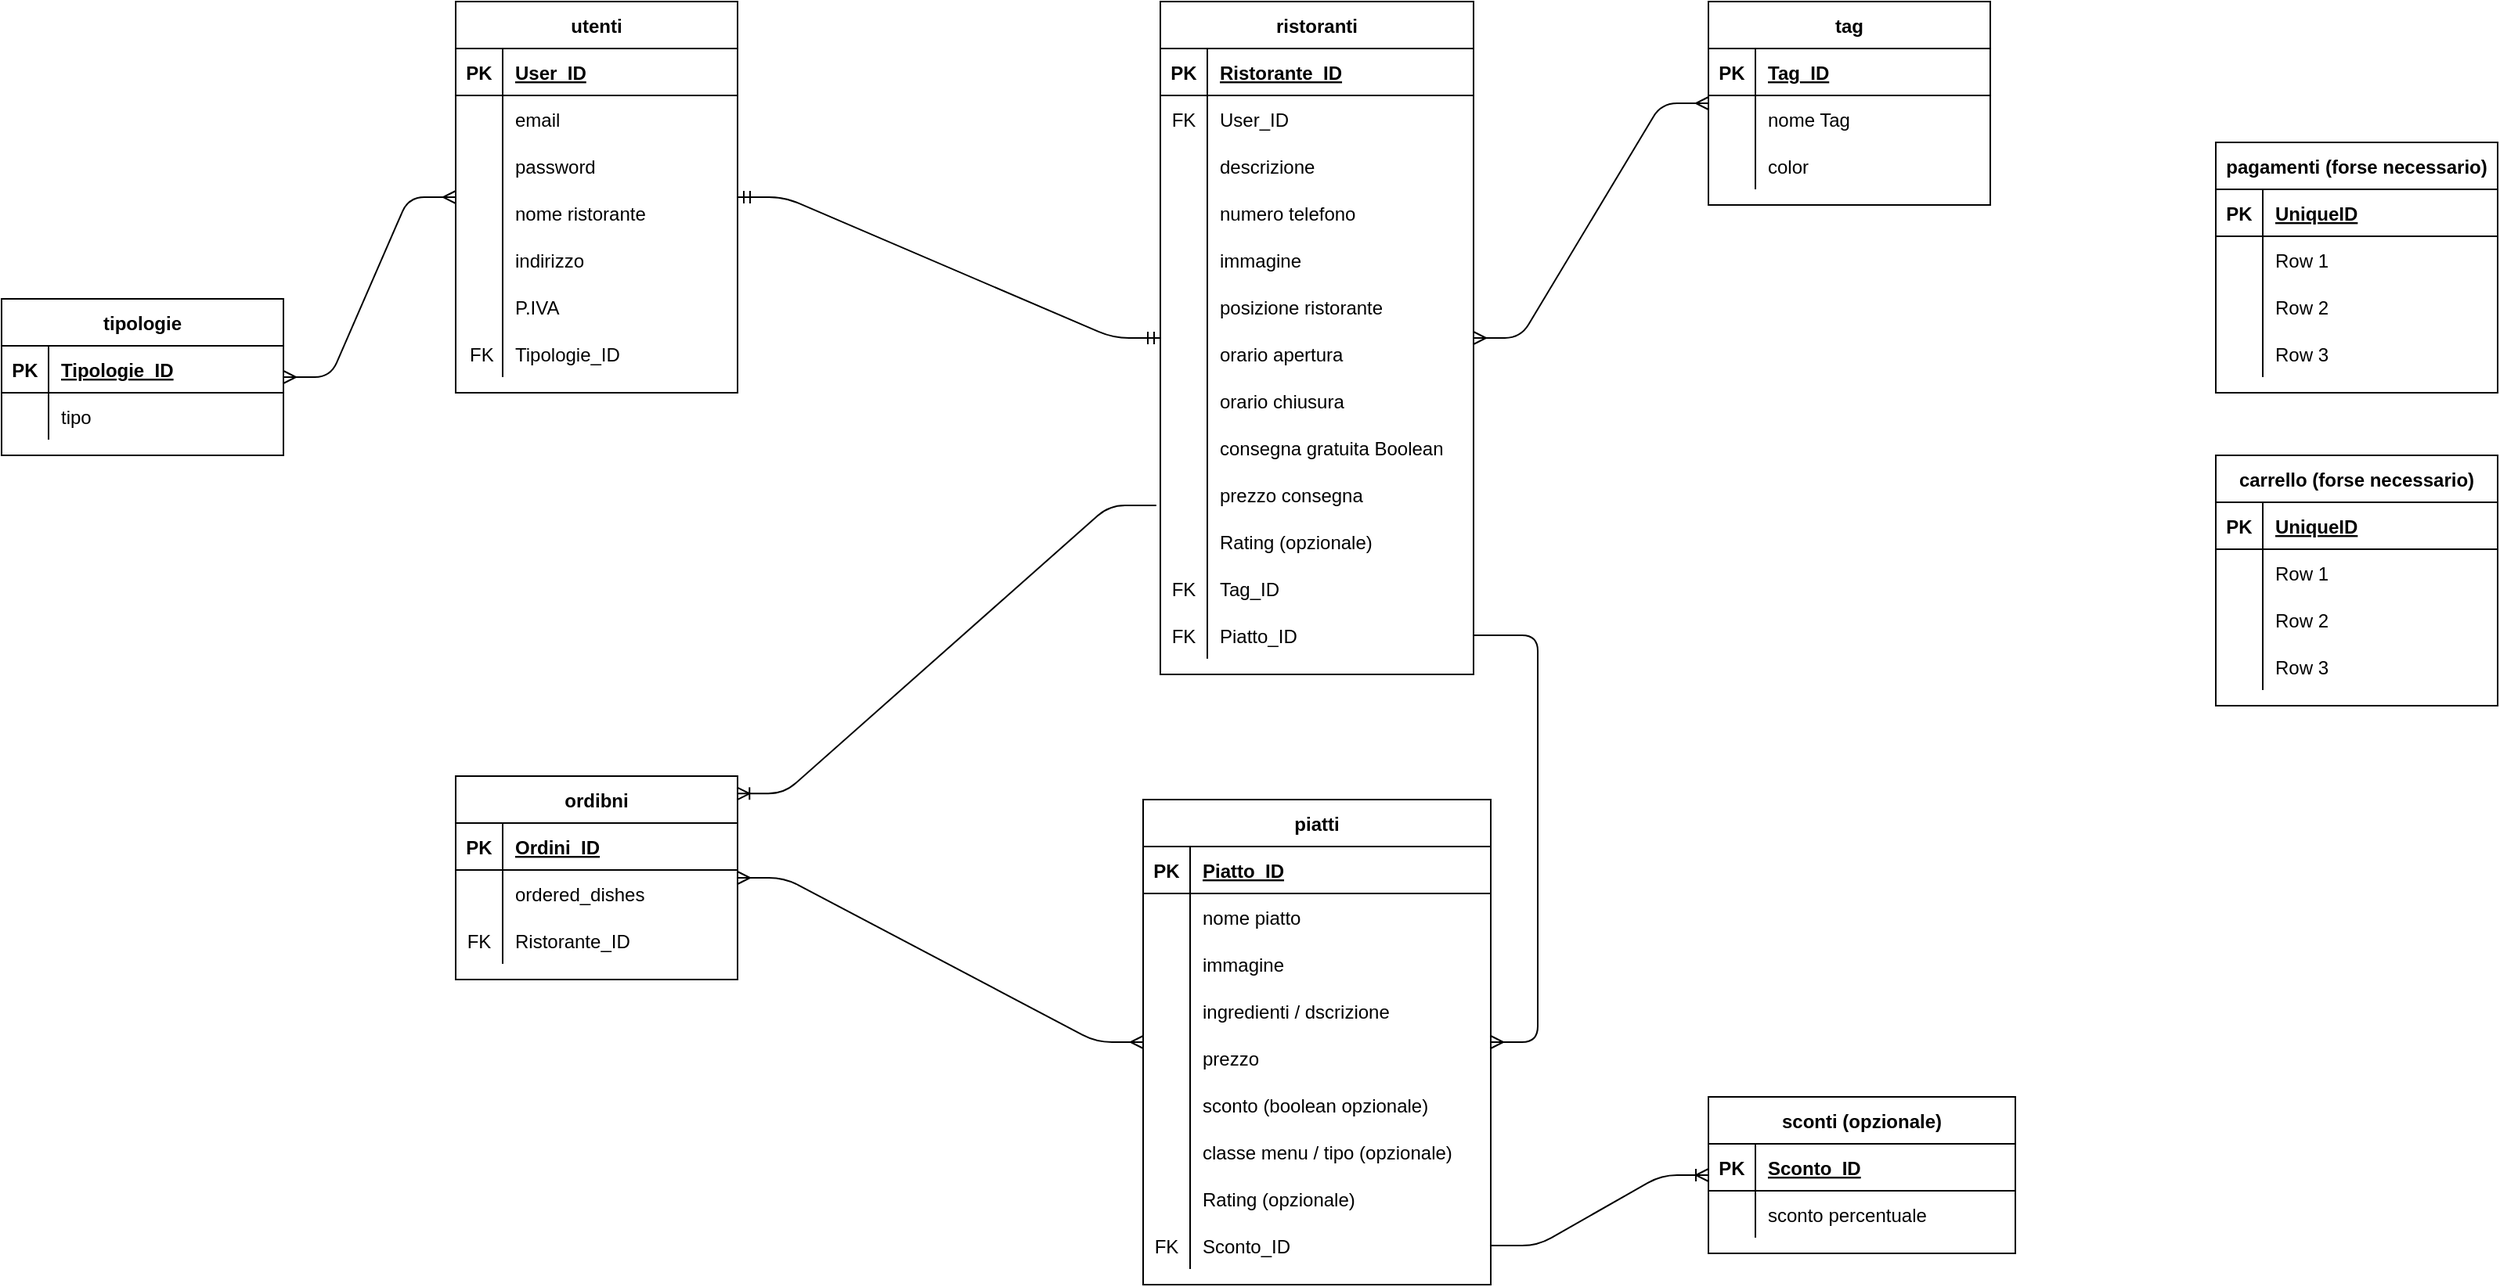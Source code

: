 <mxfile version="14.2.4" type="embed">
    <diagram id="2jxQ0mIJTcthUqwcuw17" name="Page-1">
        <mxGraphModel dx="1155" dy="775" grid="1" gridSize="10" guides="1" tooltips="1" connect="1" arrows="1" fold="1" page="1" pageScale="1" pageWidth="827" pageHeight="1169" math="0" shadow="0">
            <root>
                <mxCell id="0"/>
                <mxCell id="1" parent="0"/>
                <mxCell id="kNPHzF38oaur5gra9RnN-1" value="utenti" style="shape=table;startSize=30;container=1;collapsible=1;childLayout=tableLayout;fixedRows=1;rowLines=0;fontStyle=1;align=center;resizeLast=1;" parent="1" vertex="1">
                    <mxGeometry x="320" y="10" width="180" height="250" as="geometry"/>
                </mxCell>
                <mxCell id="kNPHzF38oaur5gra9RnN-2" value="" style="shape=partialRectangle;collapsible=0;dropTarget=0;pointerEvents=0;fillColor=none;top=0;left=0;bottom=1;right=0;points=[[0,0.5],[1,0.5]];portConstraint=eastwest;" parent="kNPHzF38oaur5gra9RnN-1" vertex="1">
                    <mxGeometry y="30" width="180" height="30" as="geometry"/>
                </mxCell>
                <mxCell id="kNPHzF38oaur5gra9RnN-3" value="PK" style="shape=partialRectangle;connectable=0;fillColor=none;top=0;left=0;bottom=0;right=0;fontStyle=1;overflow=hidden;" parent="kNPHzF38oaur5gra9RnN-2" vertex="1">
                    <mxGeometry width="30" height="30" as="geometry"/>
                </mxCell>
                <mxCell id="kNPHzF38oaur5gra9RnN-4" value="User_ID" style="shape=partialRectangle;connectable=0;fillColor=none;top=0;left=0;bottom=0;right=0;align=left;spacingLeft=6;fontStyle=5;overflow=hidden;" parent="kNPHzF38oaur5gra9RnN-2" vertex="1">
                    <mxGeometry x="30" width="150" height="30" as="geometry"/>
                </mxCell>
                <mxCell id="kNPHzF38oaur5gra9RnN-5" value="" style="shape=partialRectangle;collapsible=0;dropTarget=0;pointerEvents=0;fillColor=none;top=0;left=0;bottom=0;right=0;points=[[0,0.5],[1,0.5]];portConstraint=eastwest;" parent="kNPHzF38oaur5gra9RnN-1" vertex="1">
                    <mxGeometry y="60" width="180" height="30" as="geometry"/>
                </mxCell>
                <mxCell id="kNPHzF38oaur5gra9RnN-6" value="" style="shape=partialRectangle;connectable=0;fillColor=none;top=0;left=0;bottom=0;right=0;editable=1;overflow=hidden;" parent="kNPHzF38oaur5gra9RnN-5" vertex="1">
                    <mxGeometry width="30" height="30" as="geometry"/>
                </mxCell>
                <mxCell id="kNPHzF38oaur5gra9RnN-7" value="email" style="shape=partialRectangle;connectable=0;fillColor=none;top=0;left=0;bottom=0;right=0;align=left;spacingLeft=6;overflow=hidden;" parent="kNPHzF38oaur5gra9RnN-5" vertex="1">
                    <mxGeometry x="30" width="150" height="30" as="geometry"/>
                </mxCell>
                <mxCell id="kNPHzF38oaur5gra9RnN-8" value="" style="shape=partialRectangle;collapsible=0;dropTarget=0;pointerEvents=0;fillColor=none;top=0;left=0;bottom=0;right=0;points=[[0,0.5],[1,0.5]];portConstraint=eastwest;" parent="kNPHzF38oaur5gra9RnN-1" vertex="1">
                    <mxGeometry y="90" width="180" height="30" as="geometry"/>
                </mxCell>
                <mxCell id="kNPHzF38oaur5gra9RnN-9" value="" style="shape=partialRectangle;connectable=0;fillColor=none;top=0;left=0;bottom=0;right=0;editable=1;overflow=hidden;" parent="kNPHzF38oaur5gra9RnN-8" vertex="1">
                    <mxGeometry width="30" height="30" as="geometry"/>
                </mxCell>
                <mxCell id="kNPHzF38oaur5gra9RnN-10" value="password" style="shape=partialRectangle;connectable=0;fillColor=none;top=0;left=0;bottom=0;right=0;align=left;spacingLeft=6;overflow=hidden;" parent="kNPHzF38oaur5gra9RnN-8" vertex="1">
                    <mxGeometry x="30" width="150" height="30" as="geometry"/>
                </mxCell>
                <mxCell id="kNPHzF38oaur5gra9RnN-69" value="" style="shape=partialRectangle;collapsible=0;dropTarget=0;pointerEvents=0;fillColor=none;top=0;left=0;bottom=0;right=0;points=[[0,0.5],[1,0.5]];portConstraint=eastwest;" parent="kNPHzF38oaur5gra9RnN-1" vertex="1">
                    <mxGeometry y="120" width="180" height="30" as="geometry"/>
                </mxCell>
                <mxCell id="kNPHzF38oaur5gra9RnN-70" value="" style="shape=partialRectangle;connectable=0;fillColor=none;top=0;left=0;bottom=0;right=0;editable=1;overflow=hidden;" parent="kNPHzF38oaur5gra9RnN-69" vertex="1">
                    <mxGeometry width="30" height="30" as="geometry"/>
                </mxCell>
                <mxCell id="kNPHzF38oaur5gra9RnN-71" value="nome ristorante" style="shape=partialRectangle;connectable=0;fillColor=none;top=0;left=0;bottom=0;right=0;align=left;spacingLeft=6;overflow=hidden;" parent="kNPHzF38oaur5gra9RnN-69" vertex="1">
                    <mxGeometry x="30" width="150" height="30" as="geometry"/>
                </mxCell>
                <mxCell id="kNPHzF38oaur5gra9RnN-72" value="" style="shape=partialRectangle;collapsible=0;dropTarget=0;pointerEvents=0;fillColor=none;top=0;left=0;bottom=0;right=0;points=[[0,0.5],[1,0.5]];portConstraint=eastwest;" parent="kNPHzF38oaur5gra9RnN-1" vertex="1">
                    <mxGeometry y="150" width="180" height="30" as="geometry"/>
                </mxCell>
                <mxCell id="kNPHzF38oaur5gra9RnN-73" value="" style="shape=partialRectangle;connectable=0;fillColor=none;top=0;left=0;bottom=0;right=0;editable=1;overflow=hidden;" parent="kNPHzF38oaur5gra9RnN-72" vertex="1">
                    <mxGeometry width="30" height="30" as="geometry"/>
                </mxCell>
                <mxCell id="kNPHzF38oaur5gra9RnN-74" value="indirizzo" style="shape=partialRectangle;connectable=0;fillColor=none;top=0;left=0;bottom=0;right=0;align=left;spacingLeft=6;overflow=hidden;" parent="kNPHzF38oaur5gra9RnN-72" vertex="1">
                    <mxGeometry x="30" width="150" height="30" as="geometry"/>
                </mxCell>
                <mxCell id="kNPHzF38oaur5gra9RnN-75" value="" style="shape=partialRectangle;collapsible=0;dropTarget=0;pointerEvents=0;fillColor=none;top=0;left=0;bottom=0;right=0;points=[[0,0.5],[1,0.5]];portConstraint=eastwest;" parent="kNPHzF38oaur5gra9RnN-1" vertex="1">
                    <mxGeometry y="180" width="180" height="30" as="geometry"/>
                </mxCell>
                <mxCell id="kNPHzF38oaur5gra9RnN-76" value="" style="shape=partialRectangle;connectable=0;fillColor=none;top=0;left=0;bottom=0;right=0;editable=1;overflow=hidden;" parent="kNPHzF38oaur5gra9RnN-75" vertex="1">
                    <mxGeometry width="30" height="30" as="geometry"/>
                </mxCell>
                <mxCell id="kNPHzF38oaur5gra9RnN-77" value="P.IVA" style="shape=partialRectangle;connectable=0;fillColor=none;top=0;left=0;bottom=0;right=0;align=left;spacingLeft=6;overflow=hidden;" parent="kNPHzF38oaur5gra9RnN-75" vertex="1">
                    <mxGeometry x="30" width="150" height="30" as="geometry"/>
                </mxCell>
                <mxCell id="kNPHzF38oaur5gra9RnN-94" value="" style="shape=partialRectangle;collapsible=0;dropTarget=0;pointerEvents=0;fillColor=none;top=0;left=0;bottom=0;right=0;points=[[0,0.5],[1,0.5]];portConstraint=eastwest;" parent="kNPHzF38oaur5gra9RnN-1" vertex="1">
                    <mxGeometry y="210" width="180" height="30" as="geometry"/>
                </mxCell>
                <mxCell id="kNPHzF38oaur5gra9RnN-95" value=" FK" style="shape=partialRectangle;connectable=0;fillColor=none;top=0;left=0;bottom=0;right=0;editable=1;overflow=hidden;" parent="kNPHzF38oaur5gra9RnN-94" vertex="1">
                    <mxGeometry width="30" height="30" as="geometry"/>
                </mxCell>
                <mxCell id="kNPHzF38oaur5gra9RnN-96" value="Tipologie_ID" style="shape=partialRectangle;connectable=0;fillColor=none;top=0;left=0;bottom=0;right=0;align=left;spacingLeft=6;overflow=hidden;" parent="kNPHzF38oaur5gra9RnN-94" vertex="1">
                    <mxGeometry x="30" width="150" height="30" as="geometry"/>
                </mxCell>
                <mxCell id="kNPHzF38oaur5gra9RnN-27" value="ristoranti" style="shape=table;startSize=30;container=1;collapsible=1;childLayout=tableLayout;fixedRows=1;rowLines=0;fontStyle=1;align=center;resizeLast=1;" parent="1" vertex="1">
                    <mxGeometry x="770" y="10" width="200" height="430" as="geometry"/>
                </mxCell>
                <mxCell id="kNPHzF38oaur5gra9RnN-28" value="" style="shape=partialRectangle;collapsible=0;dropTarget=0;pointerEvents=0;fillColor=none;top=0;left=0;bottom=1;right=0;points=[[0,0.5],[1,0.5]];portConstraint=eastwest;" parent="kNPHzF38oaur5gra9RnN-27" vertex="1">
                    <mxGeometry y="30" width="200" height="30" as="geometry"/>
                </mxCell>
                <mxCell id="kNPHzF38oaur5gra9RnN-29" value="PK" style="shape=partialRectangle;connectable=0;fillColor=none;top=0;left=0;bottom=0;right=0;fontStyle=1;overflow=hidden;" parent="kNPHzF38oaur5gra9RnN-28" vertex="1">
                    <mxGeometry width="30" height="30" as="geometry"/>
                </mxCell>
                <mxCell id="kNPHzF38oaur5gra9RnN-30" value="Ristorante_ID" style="shape=partialRectangle;connectable=0;fillColor=none;top=0;left=0;bottom=0;right=0;align=left;spacingLeft=6;fontStyle=5;overflow=hidden;" parent="kNPHzF38oaur5gra9RnN-28" vertex="1">
                    <mxGeometry x="30" width="170" height="30" as="geometry"/>
                </mxCell>
                <mxCell id="kNPHzF38oaur5gra9RnN-31" value="" style="shape=partialRectangle;collapsible=0;dropTarget=0;pointerEvents=0;fillColor=none;top=0;left=0;bottom=0;right=0;points=[[0,0.5],[1,0.5]];portConstraint=eastwest;" parent="kNPHzF38oaur5gra9RnN-27" vertex="1">
                    <mxGeometry y="60" width="200" height="30" as="geometry"/>
                </mxCell>
                <mxCell id="kNPHzF38oaur5gra9RnN-32" value="FK" style="shape=partialRectangle;connectable=0;fillColor=none;top=0;left=0;bottom=0;right=0;editable=1;overflow=hidden;" parent="kNPHzF38oaur5gra9RnN-31" vertex="1">
                    <mxGeometry width="30" height="30" as="geometry"/>
                </mxCell>
                <mxCell id="kNPHzF38oaur5gra9RnN-33" value="User_ID" style="shape=partialRectangle;connectable=0;fillColor=none;top=0;left=0;bottom=0;right=0;align=left;spacingLeft=6;overflow=hidden;" parent="kNPHzF38oaur5gra9RnN-31" vertex="1">
                    <mxGeometry x="30" width="170" height="30" as="geometry"/>
                </mxCell>
                <mxCell id="kNPHzF38oaur5gra9RnN-34" value="" style="shape=partialRectangle;collapsible=0;dropTarget=0;pointerEvents=0;fillColor=none;top=0;left=0;bottom=0;right=0;points=[[0,0.5],[1,0.5]];portConstraint=eastwest;" parent="kNPHzF38oaur5gra9RnN-27" vertex="1">
                    <mxGeometry y="90" width="200" height="30" as="geometry"/>
                </mxCell>
                <mxCell id="kNPHzF38oaur5gra9RnN-35" value="" style="shape=partialRectangle;connectable=0;fillColor=none;top=0;left=0;bottom=0;right=0;editable=1;overflow=hidden;" parent="kNPHzF38oaur5gra9RnN-34" vertex="1">
                    <mxGeometry width="30" height="30" as="geometry"/>
                </mxCell>
                <mxCell id="kNPHzF38oaur5gra9RnN-36" value="descrizione" style="shape=partialRectangle;connectable=0;fillColor=none;top=0;left=0;bottom=0;right=0;align=left;spacingLeft=6;overflow=hidden;" parent="kNPHzF38oaur5gra9RnN-34" vertex="1">
                    <mxGeometry x="30" width="170" height="30" as="geometry"/>
                </mxCell>
                <mxCell id="kNPHzF38oaur5gra9RnN-131" value="" style="shape=partialRectangle;collapsible=0;dropTarget=0;pointerEvents=0;fillColor=none;top=0;left=0;bottom=0;right=0;points=[[0,0.5],[1,0.5]];portConstraint=eastwest;" parent="kNPHzF38oaur5gra9RnN-27" vertex="1">
                    <mxGeometry y="120" width="200" height="30" as="geometry"/>
                </mxCell>
                <mxCell id="kNPHzF38oaur5gra9RnN-132" value="" style="shape=partialRectangle;connectable=0;fillColor=none;top=0;left=0;bottom=0;right=0;editable=1;overflow=hidden;" parent="kNPHzF38oaur5gra9RnN-131" vertex="1">
                    <mxGeometry width="30" height="30" as="geometry"/>
                </mxCell>
                <mxCell id="kNPHzF38oaur5gra9RnN-133" value="numero telefono" style="shape=partialRectangle;connectable=0;fillColor=none;top=0;left=0;bottom=0;right=0;align=left;spacingLeft=6;overflow=hidden;" parent="kNPHzF38oaur5gra9RnN-131" vertex="1">
                    <mxGeometry x="30" width="170" height="30" as="geometry"/>
                </mxCell>
                <mxCell id="kNPHzF38oaur5gra9RnN-97" value="" style="shape=partialRectangle;collapsible=0;dropTarget=0;pointerEvents=0;fillColor=none;top=0;left=0;bottom=0;right=0;points=[[0,0.5],[1,0.5]];portConstraint=eastwest;" parent="kNPHzF38oaur5gra9RnN-27" vertex="1">
                    <mxGeometry y="150" width="200" height="30" as="geometry"/>
                </mxCell>
                <mxCell id="kNPHzF38oaur5gra9RnN-98" value="" style="shape=partialRectangle;connectable=0;fillColor=none;top=0;left=0;bottom=0;right=0;editable=1;overflow=hidden;" parent="kNPHzF38oaur5gra9RnN-97" vertex="1">
                    <mxGeometry width="30" height="30" as="geometry"/>
                </mxCell>
                <mxCell id="kNPHzF38oaur5gra9RnN-99" value="immagine" style="shape=partialRectangle;connectable=0;fillColor=none;top=0;left=0;bottom=0;right=0;align=left;spacingLeft=6;overflow=hidden;" parent="kNPHzF38oaur5gra9RnN-97" vertex="1">
                    <mxGeometry x="30" width="170" height="30" as="geometry"/>
                </mxCell>
                <mxCell id="kNPHzF38oaur5gra9RnN-100" value="" style="shape=partialRectangle;collapsible=0;dropTarget=0;pointerEvents=0;fillColor=none;top=0;left=0;bottom=0;right=0;points=[[0,0.5],[1,0.5]];portConstraint=eastwest;" parent="kNPHzF38oaur5gra9RnN-27" vertex="1">
                    <mxGeometry y="180" width="200" height="30" as="geometry"/>
                </mxCell>
                <mxCell id="kNPHzF38oaur5gra9RnN-101" value="" style="shape=partialRectangle;connectable=0;fillColor=none;top=0;left=0;bottom=0;right=0;editable=1;overflow=hidden;" parent="kNPHzF38oaur5gra9RnN-100" vertex="1">
                    <mxGeometry width="30" height="30" as="geometry"/>
                </mxCell>
                <mxCell id="kNPHzF38oaur5gra9RnN-102" value="posizione ristorante" style="shape=partialRectangle;connectable=0;fillColor=none;top=0;left=0;bottom=0;right=0;align=left;spacingLeft=6;overflow=hidden;" parent="kNPHzF38oaur5gra9RnN-100" vertex="1">
                    <mxGeometry x="30" width="170" height="30" as="geometry"/>
                </mxCell>
                <mxCell id="kNPHzF38oaur5gra9RnN-103" value="" style="shape=partialRectangle;collapsible=0;dropTarget=0;pointerEvents=0;fillColor=none;top=0;left=0;bottom=0;right=0;points=[[0,0.5],[1,0.5]];portConstraint=eastwest;" parent="kNPHzF38oaur5gra9RnN-27" vertex="1">
                    <mxGeometry y="210" width="200" height="30" as="geometry"/>
                </mxCell>
                <mxCell id="kNPHzF38oaur5gra9RnN-104" value="" style="shape=partialRectangle;connectable=0;fillColor=none;top=0;left=0;bottom=0;right=0;editable=1;overflow=hidden;" parent="kNPHzF38oaur5gra9RnN-103" vertex="1">
                    <mxGeometry width="30" height="30" as="geometry"/>
                </mxCell>
                <mxCell id="kNPHzF38oaur5gra9RnN-105" value="orario apertura" style="shape=partialRectangle;connectable=0;fillColor=none;top=0;left=0;bottom=0;right=0;align=left;spacingLeft=6;overflow=hidden;" parent="kNPHzF38oaur5gra9RnN-103" vertex="1">
                    <mxGeometry x="30" width="170" height="30" as="geometry"/>
                </mxCell>
                <mxCell id="kNPHzF38oaur5gra9RnN-106" value="" style="shape=partialRectangle;collapsible=0;dropTarget=0;pointerEvents=0;fillColor=none;top=0;left=0;bottom=0;right=0;points=[[0,0.5],[1,0.5]];portConstraint=eastwest;" parent="kNPHzF38oaur5gra9RnN-27" vertex="1">
                    <mxGeometry y="240" width="200" height="30" as="geometry"/>
                </mxCell>
                <mxCell id="kNPHzF38oaur5gra9RnN-107" value="" style="shape=partialRectangle;connectable=0;fillColor=none;top=0;left=0;bottom=0;right=0;editable=1;overflow=hidden;" parent="kNPHzF38oaur5gra9RnN-106" vertex="1">
                    <mxGeometry width="30" height="30" as="geometry"/>
                </mxCell>
                <mxCell id="kNPHzF38oaur5gra9RnN-108" value="orario chiusura" style="shape=partialRectangle;connectable=0;fillColor=none;top=0;left=0;bottom=0;right=0;align=left;spacingLeft=6;overflow=hidden;" parent="kNPHzF38oaur5gra9RnN-106" vertex="1">
                    <mxGeometry x="30" width="170" height="30" as="geometry"/>
                </mxCell>
                <mxCell id="kNPHzF38oaur5gra9RnN-109" value="" style="shape=partialRectangle;collapsible=0;dropTarget=0;pointerEvents=0;fillColor=none;top=0;left=0;bottom=0;right=0;points=[[0,0.5],[1,0.5]];portConstraint=eastwest;" parent="kNPHzF38oaur5gra9RnN-27" vertex="1">
                    <mxGeometry y="270" width="200" height="30" as="geometry"/>
                </mxCell>
                <mxCell id="kNPHzF38oaur5gra9RnN-110" value="" style="shape=partialRectangle;connectable=0;fillColor=none;top=0;left=0;bottom=0;right=0;editable=1;overflow=hidden;" parent="kNPHzF38oaur5gra9RnN-109" vertex="1">
                    <mxGeometry width="30" height="30" as="geometry"/>
                </mxCell>
                <mxCell id="kNPHzF38oaur5gra9RnN-111" value="consegna gratuita Boolean" style="shape=partialRectangle;connectable=0;fillColor=none;top=0;left=0;bottom=0;right=0;align=left;spacingLeft=6;overflow=hidden;" parent="kNPHzF38oaur5gra9RnN-109" vertex="1">
                    <mxGeometry x="30" width="170" height="30" as="geometry"/>
                </mxCell>
                <mxCell id="kNPHzF38oaur5gra9RnN-112" value="" style="shape=partialRectangle;collapsible=0;dropTarget=0;pointerEvents=0;fillColor=none;top=0;left=0;bottom=0;right=0;points=[[0,0.5],[1,0.5]];portConstraint=eastwest;" parent="kNPHzF38oaur5gra9RnN-27" vertex="1">
                    <mxGeometry y="300" width="200" height="30" as="geometry"/>
                </mxCell>
                <mxCell id="kNPHzF38oaur5gra9RnN-113" value="" style="shape=partialRectangle;connectable=0;fillColor=none;top=0;left=0;bottom=0;right=0;editable=1;overflow=hidden;" parent="kNPHzF38oaur5gra9RnN-112" vertex="1">
                    <mxGeometry width="30" height="30" as="geometry"/>
                </mxCell>
                <mxCell id="kNPHzF38oaur5gra9RnN-114" value="prezzo consegna" style="shape=partialRectangle;connectable=0;fillColor=none;top=0;left=0;bottom=0;right=0;align=left;spacingLeft=6;overflow=hidden;" parent="kNPHzF38oaur5gra9RnN-112" vertex="1">
                    <mxGeometry x="30" width="170" height="30" as="geometry"/>
                </mxCell>
                <mxCell id="kNPHzF38oaur5gra9RnN-190" value="" style="shape=partialRectangle;collapsible=0;dropTarget=0;pointerEvents=0;fillColor=none;top=0;left=0;bottom=0;right=0;points=[[0,0.5],[1,0.5]];portConstraint=eastwest;" parent="kNPHzF38oaur5gra9RnN-27" vertex="1">
                    <mxGeometry y="330" width="200" height="30" as="geometry"/>
                </mxCell>
                <mxCell id="kNPHzF38oaur5gra9RnN-191" value="" style="shape=partialRectangle;connectable=0;fillColor=none;top=0;left=0;bottom=0;right=0;editable=1;overflow=hidden;" parent="kNPHzF38oaur5gra9RnN-190" vertex="1">
                    <mxGeometry width="30" height="30" as="geometry"/>
                </mxCell>
                <mxCell id="kNPHzF38oaur5gra9RnN-192" value="Rating (opzionale)" style="shape=partialRectangle;connectable=0;fillColor=none;top=0;left=0;bottom=0;right=0;align=left;spacingLeft=6;overflow=hidden;" parent="kNPHzF38oaur5gra9RnN-190" vertex="1">
                    <mxGeometry x="30" width="170" height="30" as="geometry"/>
                </mxCell>
                <mxCell id="kNPHzF38oaur5gra9RnN-128" value="" style="shape=partialRectangle;collapsible=0;dropTarget=0;pointerEvents=0;fillColor=none;top=0;left=0;bottom=0;right=0;points=[[0,0.5],[1,0.5]];portConstraint=eastwest;" parent="kNPHzF38oaur5gra9RnN-27" vertex="1">
                    <mxGeometry y="360" width="200" height="30" as="geometry"/>
                </mxCell>
                <mxCell id="kNPHzF38oaur5gra9RnN-129" value="FK" style="shape=partialRectangle;connectable=0;fillColor=none;top=0;left=0;bottom=0;right=0;editable=1;overflow=hidden;" parent="kNPHzF38oaur5gra9RnN-128" vertex="1">
                    <mxGeometry width="30" height="30" as="geometry"/>
                </mxCell>
                <mxCell id="kNPHzF38oaur5gra9RnN-130" value="Tag_ID" style="shape=partialRectangle;connectable=0;fillColor=none;top=0;left=0;bottom=0;right=0;align=left;spacingLeft=6;overflow=hidden;" parent="kNPHzF38oaur5gra9RnN-128" vertex="1">
                    <mxGeometry x="30" width="170" height="30" as="geometry"/>
                </mxCell>
                <mxCell id="kNPHzF38oaur5gra9RnN-229" value="" style="shape=partialRectangle;collapsible=0;dropTarget=0;pointerEvents=0;fillColor=none;top=0;left=0;bottom=0;right=0;points=[[0,0.5],[1,0.5]];portConstraint=eastwest;" parent="kNPHzF38oaur5gra9RnN-27" vertex="1">
                    <mxGeometry y="390" width="200" height="30" as="geometry"/>
                </mxCell>
                <mxCell id="kNPHzF38oaur5gra9RnN-230" value="FK" style="shape=partialRectangle;connectable=0;fillColor=none;top=0;left=0;bottom=0;right=0;editable=1;overflow=hidden;" parent="kNPHzF38oaur5gra9RnN-229" vertex="1">
                    <mxGeometry width="30" height="30" as="geometry"/>
                </mxCell>
                <mxCell id="kNPHzF38oaur5gra9RnN-231" value="Piatto_ID" style="shape=partialRectangle;connectable=0;fillColor=none;top=0;left=0;bottom=0;right=0;align=left;spacingLeft=6;overflow=hidden;" parent="kNPHzF38oaur5gra9RnN-229" vertex="1">
                    <mxGeometry x="30" width="170" height="30" as="geometry"/>
                </mxCell>
                <mxCell id="kNPHzF38oaur5gra9RnN-40" value="piatti" style="shape=table;startSize=30;container=1;collapsible=1;childLayout=tableLayout;fixedRows=1;rowLines=0;fontStyle=1;align=center;resizeLast=1;" parent="1" vertex="1">
                    <mxGeometry x="759" y="520" width="222" height="310" as="geometry"/>
                </mxCell>
                <mxCell id="kNPHzF38oaur5gra9RnN-41" value="" style="shape=partialRectangle;collapsible=0;dropTarget=0;pointerEvents=0;fillColor=none;top=0;left=0;bottom=1;right=0;points=[[0,0.5],[1,0.5]];portConstraint=eastwest;" parent="kNPHzF38oaur5gra9RnN-40" vertex="1">
                    <mxGeometry y="30" width="222" height="30" as="geometry"/>
                </mxCell>
                <mxCell id="kNPHzF38oaur5gra9RnN-42" value="PK" style="shape=partialRectangle;connectable=0;fillColor=none;top=0;left=0;bottom=0;right=0;fontStyle=1;overflow=hidden;" parent="kNPHzF38oaur5gra9RnN-41" vertex="1">
                    <mxGeometry width="30" height="30" as="geometry"/>
                </mxCell>
                <mxCell id="kNPHzF38oaur5gra9RnN-43" value="Piatto_ID" style="shape=partialRectangle;connectable=0;fillColor=none;top=0;left=0;bottom=0;right=0;align=left;spacingLeft=6;fontStyle=5;overflow=hidden;" parent="kNPHzF38oaur5gra9RnN-41" vertex="1">
                    <mxGeometry x="30" width="192" height="30" as="geometry"/>
                </mxCell>
                <mxCell id="kNPHzF38oaur5gra9RnN-44" value="" style="shape=partialRectangle;collapsible=0;dropTarget=0;pointerEvents=0;fillColor=none;top=0;left=0;bottom=0;right=0;points=[[0,0.5],[1,0.5]];portConstraint=eastwest;" parent="kNPHzF38oaur5gra9RnN-40" vertex="1">
                    <mxGeometry y="60" width="222" height="30" as="geometry"/>
                </mxCell>
                <mxCell id="kNPHzF38oaur5gra9RnN-45" value="" style="shape=partialRectangle;connectable=0;fillColor=none;top=0;left=0;bottom=0;right=0;editable=1;overflow=hidden;" parent="kNPHzF38oaur5gra9RnN-44" vertex="1">
                    <mxGeometry width="30" height="30" as="geometry"/>
                </mxCell>
                <mxCell id="kNPHzF38oaur5gra9RnN-46" value="nome piatto" style="shape=partialRectangle;connectable=0;fillColor=none;top=0;left=0;bottom=0;right=0;align=left;spacingLeft=6;overflow=hidden;" parent="kNPHzF38oaur5gra9RnN-44" vertex="1">
                    <mxGeometry x="30" width="192" height="30" as="geometry"/>
                </mxCell>
                <mxCell id="kNPHzF38oaur5gra9RnN-134" value="" style="shape=partialRectangle;collapsible=0;dropTarget=0;pointerEvents=0;fillColor=none;top=0;left=0;bottom=0;right=0;points=[[0,0.5],[1,0.5]];portConstraint=eastwest;" parent="kNPHzF38oaur5gra9RnN-40" vertex="1">
                    <mxGeometry y="90" width="222" height="30" as="geometry"/>
                </mxCell>
                <mxCell id="kNPHzF38oaur5gra9RnN-135" value="" style="shape=partialRectangle;connectable=0;fillColor=none;top=0;left=0;bottom=0;right=0;editable=1;overflow=hidden;" parent="kNPHzF38oaur5gra9RnN-134" vertex="1">
                    <mxGeometry width="30" height="30" as="geometry"/>
                </mxCell>
                <mxCell id="kNPHzF38oaur5gra9RnN-136" value="immagine" style="shape=partialRectangle;connectable=0;fillColor=none;top=0;left=0;bottom=0;right=0;align=left;spacingLeft=6;overflow=hidden;" parent="kNPHzF38oaur5gra9RnN-134" vertex="1">
                    <mxGeometry x="30" width="192" height="30" as="geometry"/>
                </mxCell>
                <mxCell id="kNPHzF38oaur5gra9RnN-137" value="" style="shape=partialRectangle;collapsible=0;dropTarget=0;pointerEvents=0;fillColor=none;top=0;left=0;bottom=0;right=0;points=[[0,0.5],[1,0.5]];portConstraint=eastwest;" parent="kNPHzF38oaur5gra9RnN-40" vertex="1">
                    <mxGeometry y="120" width="222" height="30" as="geometry"/>
                </mxCell>
                <mxCell id="kNPHzF38oaur5gra9RnN-138" value="" style="shape=partialRectangle;connectable=0;fillColor=none;top=0;left=0;bottom=0;right=0;editable=1;overflow=hidden;" parent="kNPHzF38oaur5gra9RnN-137" vertex="1">
                    <mxGeometry width="30" height="30" as="geometry"/>
                </mxCell>
                <mxCell id="kNPHzF38oaur5gra9RnN-139" value="ingredienti / dscrizione" style="shape=partialRectangle;connectable=0;fillColor=none;top=0;left=0;bottom=0;right=0;align=left;spacingLeft=6;overflow=hidden;" parent="kNPHzF38oaur5gra9RnN-137" vertex="1">
                    <mxGeometry x="30" width="192" height="30" as="geometry"/>
                </mxCell>
                <mxCell id="kNPHzF38oaur5gra9RnN-141" value="" style="shape=partialRectangle;collapsible=0;dropTarget=0;pointerEvents=0;fillColor=none;top=0;left=0;bottom=0;right=0;points=[[0,0.5],[1,0.5]];portConstraint=eastwest;" parent="kNPHzF38oaur5gra9RnN-40" vertex="1">
                    <mxGeometry y="150" width="222" height="30" as="geometry"/>
                </mxCell>
                <mxCell id="kNPHzF38oaur5gra9RnN-142" value="" style="shape=partialRectangle;connectable=0;fillColor=none;top=0;left=0;bottom=0;right=0;editable=1;overflow=hidden;" parent="kNPHzF38oaur5gra9RnN-141" vertex="1">
                    <mxGeometry width="30" height="30" as="geometry"/>
                </mxCell>
                <mxCell id="kNPHzF38oaur5gra9RnN-143" value="prezzo" style="shape=partialRectangle;connectable=0;fillColor=none;top=0;left=0;bottom=0;right=0;align=left;spacingLeft=6;overflow=hidden;" parent="kNPHzF38oaur5gra9RnN-141" vertex="1">
                    <mxGeometry x="30" width="192" height="30" as="geometry"/>
                </mxCell>
                <mxCell id="kNPHzF38oaur5gra9RnN-144" value="" style="shape=partialRectangle;collapsible=0;dropTarget=0;pointerEvents=0;fillColor=none;top=0;left=0;bottom=0;right=0;points=[[0,0.5],[1,0.5]];portConstraint=eastwest;" parent="kNPHzF38oaur5gra9RnN-40" vertex="1">
                    <mxGeometry y="180" width="222" height="30" as="geometry"/>
                </mxCell>
                <mxCell id="kNPHzF38oaur5gra9RnN-145" value="" style="shape=partialRectangle;connectable=0;fillColor=none;top=0;left=0;bottom=0;right=0;editable=1;overflow=hidden;" parent="kNPHzF38oaur5gra9RnN-144" vertex="1">
                    <mxGeometry width="30" height="30" as="geometry"/>
                </mxCell>
                <mxCell id="kNPHzF38oaur5gra9RnN-146" value="sconto (boolean opzionale)" style="shape=partialRectangle;connectable=0;fillColor=none;top=0;left=0;bottom=0;right=0;align=left;spacingLeft=6;overflow=hidden;" parent="kNPHzF38oaur5gra9RnN-144" vertex="1">
                    <mxGeometry x="30" width="192" height="30" as="geometry"/>
                </mxCell>
                <mxCell id="kNPHzF38oaur5gra9RnN-47" value="" style="shape=partialRectangle;collapsible=0;dropTarget=0;pointerEvents=0;fillColor=none;top=0;left=0;bottom=0;right=0;points=[[0,0.5],[1,0.5]];portConstraint=eastwest;" parent="kNPHzF38oaur5gra9RnN-40" vertex="1">
                    <mxGeometry y="210" width="222" height="30" as="geometry"/>
                </mxCell>
                <mxCell id="kNPHzF38oaur5gra9RnN-48" value="" style="shape=partialRectangle;connectable=0;fillColor=none;top=0;left=0;bottom=0;right=0;editable=1;overflow=hidden;" parent="kNPHzF38oaur5gra9RnN-47" vertex="1">
                    <mxGeometry width="30" height="30" as="geometry"/>
                </mxCell>
                <mxCell id="kNPHzF38oaur5gra9RnN-49" value="classe menu / tipo (opzionale)" style="shape=partialRectangle;connectable=0;fillColor=none;top=0;left=0;bottom=0;right=0;align=left;spacingLeft=6;overflow=hidden;" parent="kNPHzF38oaur5gra9RnN-47" vertex="1">
                    <mxGeometry x="30" width="192" height="30" as="geometry"/>
                </mxCell>
                <mxCell id="kNPHzF38oaur5gra9RnN-193" value="" style="shape=partialRectangle;collapsible=0;dropTarget=0;pointerEvents=0;fillColor=none;top=0;left=0;bottom=0;right=0;points=[[0,0.5],[1,0.5]];portConstraint=eastwest;" parent="kNPHzF38oaur5gra9RnN-40" vertex="1">
                    <mxGeometry y="240" width="222" height="30" as="geometry"/>
                </mxCell>
                <mxCell id="kNPHzF38oaur5gra9RnN-194" value="" style="shape=partialRectangle;connectable=0;fillColor=none;top=0;left=0;bottom=0;right=0;editable=1;overflow=hidden;" parent="kNPHzF38oaur5gra9RnN-193" vertex="1">
                    <mxGeometry width="30" height="30" as="geometry"/>
                </mxCell>
                <mxCell id="kNPHzF38oaur5gra9RnN-195" value="Rating (opzionale)" style="shape=partialRectangle;connectable=0;fillColor=none;top=0;left=0;bottom=0;right=0;align=left;spacingLeft=6;overflow=hidden;" parent="kNPHzF38oaur5gra9RnN-193" vertex="1">
                    <mxGeometry x="30" width="192" height="30" as="geometry"/>
                </mxCell>
                <mxCell id="kNPHzF38oaur5gra9RnN-187" value="" style="shape=partialRectangle;collapsible=0;dropTarget=0;pointerEvents=0;fillColor=none;top=0;left=0;bottom=0;right=0;points=[[0,0.5],[1,0.5]];portConstraint=eastwest;" parent="kNPHzF38oaur5gra9RnN-40" vertex="1">
                    <mxGeometry y="270" width="222" height="30" as="geometry"/>
                </mxCell>
                <mxCell id="kNPHzF38oaur5gra9RnN-188" value="FK" style="shape=partialRectangle;connectable=0;fillColor=none;top=0;left=0;bottom=0;right=0;editable=1;overflow=hidden;" parent="kNPHzF38oaur5gra9RnN-187" vertex="1">
                    <mxGeometry width="30" height="30" as="geometry"/>
                </mxCell>
                <mxCell id="kNPHzF38oaur5gra9RnN-189" value="Sconto_ID" style="shape=partialRectangle;connectable=0;fillColor=none;top=0;left=0;bottom=0;right=0;align=left;spacingLeft=6;overflow=hidden;" parent="kNPHzF38oaur5gra9RnN-187" vertex="1">
                    <mxGeometry x="30" width="192" height="30" as="geometry"/>
                </mxCell>
                <mxCell id="kNPHzF38oaur5gra9RnN-53" value="pagamenti (forse necessario)" style="shape=table;startSize=30;container=1;collapsible=1;childLayout=tableLayout;fixedRows=1;rowLines=0;fontStyle=1;align=center;resizeLast=1;" parent="1" vertex="1">
                    <mxGeometry x="1444" y="100" width="180" height="160" as="geometry"/>
                </mxCell>
                <mxCell id="kNPHzF38oaur5gra9RnN-54" value="" style="shape=partialRectangle;collapsible=0;dropTarget=0;pointerEvents=0;fillColor=none;top=0;left=0;bottom=1;right=0;points=[[0,0.5],[1,0.5]];portConstraint=eastwest;" parent="kNPHzF38oaur5gra9RnN-53" vertex="1">
                    <mxGeometry y="30" width="180" height="30" as="geometry"/>
                </mxCell>
                <mxCell id="kNPHzF38oaur5gra9RnN-55" value="PK" style="shape=partialRectangle;connectable=0;fillColor=none;top=0;left=0;bottom=0;right=0;fontStyle=1;overflow=hidden;" parent="kNPHzF38oaur5gra9RnN-54" vertex="1">
                    <mxGeometry width="30" height="30" as="geometry"/>
                </mxCell>
                <mxCell id="kNPHzF38oaur5gra9RnN-56" value="UniqueID" style="shape=partialRectangle;connectable=0;fillColor=none;top=0;left=0;bottom=0;right=0;align=left;spacingLeft=6;fontStyle=5;overflow=hidden;" parent="kNPHzF38oaur5gra9RnN-54" vertex="1">
                    <mxGeometry x="30" width="150" height="30" as="geometry"/>
                </mxCell>
                <mxCell id="kNPHzF38oaur5gra9RnN-57" value="" style="shape=partialRectangle;collapsible=0;dropTarget=0;pointerEvents=0;fillColor=none;top=0;left=0;bottom=0;right=0;points=[[0,0.5],[1,0.5]];portConstraint=eastwest;" parent="kNPHzF38oaur5gra9RnN-53" vertex="1">
                    <mxGeometry y="60" width="180" height="30" as="geometry"/>
                </mxCell>
                <mxCell id="kNPHzF38oaur5gra9RnN-58" value="" style="shape=partialRectangle;connectable=0;fillColor=none;top=0;left=0;bottom=0;right=0;editable=1;overflow=hidden;" parent="kNPHzF38oaur5gra9RnN-57" vertex="1">
                    <mxGeometry width="30" height="30" as="geometry"/>
                </mxCell>
                <mxCell id="kNPHzF38oaur5gra9RnN-59" value="Row 1" style="shape=partialRectangle;connectable=0;fillColor=none;top=0;left=0;bottom=0;right=0;align=left;spacingLeft=6;overflow=hidden;" parent="kNPHzF38oaur5gra9RnN-57" vertex="1">
                    <mxGeometry x="30" width="150" height="30" as="geometry"/>
                </mxCell>
                <mxCell id="kNPHzF38oaur5gra9RnN-60" value="" style="shape=partialRectangle;collapsible=0;dropTarget=0;pointerEvents=0;fillColor=none;top=0;left=0;bottom=0;right=0;points=[[0,0.5],[1,0.5]];portConstraint=eastwest;" parent="kNPHzF38oaur5gra9RnN-53" vertex="1">
                    <mxGeometry y="90" width="180" height="30" as="geometry"/>
                </mxCell>
                <mxCell id="kNPHzF38oaur5gra9RnN-61" value="" style="shape=partialRectangle;connectable=0;fillColor=none;top=0;left=0;bottom=0;right=0;editable=1;overflow=hidden;" parent="kNPHzF38oaur5gra9RnN-60" vertex="1">
                    <mxGeometry width="30" height="30" as="geometry"/>
                </mxCell>
                <mxCell id="kNPHzF38oaur5gra9RnN-62" value="Row 2" style="shape=partialRectangle;connectable=0;fillColor=none;top=0;left=0;bottom=0;right=0;align=left;spacingLeft=6;overflow=hidden;" parent="kNPHzF38oaur5gra9RnN-60" vertex="1">
                    <mxGeometry x="30" width="150" height="30" as="geometry"/>
                </mxCell>
                <mxCell id="kNPHzF38oaur5gra9RnN-63" value="" style="shape=partialRectangle;collapsible=0;dropTarget=0;pointerEvents=0;fillColor=none;top=0;left=0;bottom=0;right=0;points=[[0,0.5],[1,0.5]];portConstraint=eastwest;" parent="kNPHzF38oaur5gra9RnN-53" vertex="1">
                    <mxGeometry y="120" width="180" height="30" as="geometry"/>
                </mxCell>
                <mxCell id="kNPHzF38oaur5gra9RnN-64" value="" style="shape=partialRectangle;connectable=0;fillColor=none;top=0;left=0;bottom=0;right=0;editable=1;overflow=hidden;" parent="kNPHzF38oaur5gra9RnN-63" vertex="1">
                    <mxGeometry width="30" height="30" as="geometry"/>
                </mxCell>
                <mxCell id="kNPHzF38oaur5gra9RnN-65" value="Row 3" style="shape=partialRectangle;connectable=0;fillColor=none;top=0;left=0;bottom=0;right=0;align=left;spacingLeft=6;overflow=hidden;" parent="kNPHzF38oaur5gra9RnN-63" vertex="1">
                    <mxGeometry x="30" width="150" height="30" as="geometry"/>
                </mxCell>
                <mxCell id="kNPHzF38oaur5gra9RnN-78" value="tipologie" style="shape=table;startSize=30;container=1;collapsible=1;childLayout=tableLayout;fixedRows=1;rowLines=0;fontStyle=1;align=center;resizeLast=1;" parent="1" vertex="1">
                    <mxGeometry x="30" y="200" width="180" height="100" as="geometry"/>
                </mxCell>
                <mxCell id="kNPHzF38oaur5gra9RnN-79" value="" style="shape=partialRectangle;collapsible=0;dropTarget=0;pointerEvents=0;fillColor=none;top=0;left=0;bottom=1;right=0;points=[[0,0.5],[1,0.5]];portConstraint=eastwest;" parent="kNPHzF38oaur5gra9RnN-78" vertex="1">
                    <mxGeometry y="30" width="180" height="30" as="geometry"/>
                </mxCell>
                <mxCell id="kNPHzF38oaur5gra9RnN-80" value="PK" style="shape=partialRectangle;connectable=0;fillColor=none;top=0;left=0;bottom=0;right=0;fontStyle=1;overflow=hidden;" parent="kNPHzF38oaur5gra9RnN-79" vertex="1">
                    <mxGeometry width="30" height="30" as="geometry"/>
                </mxCell>
                <mxCell id="kNPHzF38oaur5gra9RnN-81" value="Tipologie_ID" style="shape=partialRectangle;connectable=0;fillColor=none;top=0;left=0;bottom=0;right=0;align=left;spacingLeft=6;fontStyle=5;overflow=hidden;" parent="kNPHzF38oaur5gra9RnN-79" vertex="1">
                    <mxGeometry x="30" width="150" height="30" as="geometry"/>
                </mxCell>
                <mxCell id="kNPHzF38oaur5gra9RnN-82" value="" style="shape=partialRectangle;collapsible=0;dropTarget=0;pointerEvents=0;fillColor=none;top=0;left=0;bottom=0;right=0;points=[[0,0.5],[1,0.5]];portConstraint=eastwest;" parent="kNPHzF38oaur5gra9RnN-78" vertex="1">
                    <mxGeometry y="60" width="180" height="30" as="geometry"/>
                </mxCell>
                <mxCell id="kNPHzF38oaur5gra9RnN-83" value="" style="shape=partialRectangle;connectable=0;fillColor=none;top=0;left=0;bottom=0;right=0;editable=1;overflow=hidden;" parent="kNPHzF38oaur5gra9RnN-82" vertex="1">
                    <mxGeometry width="30" height="30" as="geometry"/>
                </mxCell>
                <mxCell id="kNPHzF38oaur5gra9RnN-84" value="tipo" style="shape=partialRectangle;connectable=0;fillColor=none;top=0;left=0;bottom=0;right=0;align=left;spacingLeft=6;overflow=hidden;" parent="kNPHzF38oaur5gra9RnN-82" vertex="1">
                    <mxGeometry x="30" width="150" height="30" as="geometry"/>
                </mxCell>
                <mxCell id="kNPHzF38oaur5gra9RnN-115" value="tag" style="shape=table;startSize=30;container=1;collapsible=1;childLayout=tableLayout;fixedRows=1;rowLines=0;fontStyle=1;align=center;resizeLast=1;" parent="1" vertex="1">
                    <mxGeometry x="1120" y="10" width="180" height="130" as="geometry"/>
                </mxCell>
                <mxCell id="kNPHzF38oaur5gra9RnN-116" value="" style="shape=partialRectangle;collapsible=0;dropTarget=0;pointerEvents=0;fillColor=none;top=0;left=0;bottom=1;right=0;points=[[0,0.5],[1,0.5]];portConstraint=eastwest;" parent="kNPHzF38oaur5gra9RnN-115" vertex="1">
                    <mxGeometry y="30" width="180" height="30" as="geometry"/>
                </mxCell>
                <mxCell id="kNPHzF38oaur5gra9RnN-117" value="PK" style="shape=partialRectangle;connectable=0;fillColor=none;top=0;left=0;bottom=0;right=0;fontStyle=1;overflow=hidden;" parent="kNPHzF38oaur5gra9RnN-116" vertex="1">
                    <mxGeometry width="30" height="30" as="geometry"/>
                </mxCell>
                <mxCell id="kNPHzF38oaur5gra9RnN-118" value="Tag_ID" style="shape=partialRectangle;connectable=0;fillColor=none;top=0;left=0;bottom=0;right=0;align=left;spacingLeft=6;fontStyle=5;overflow=hidden;" parent="kNPHzF38oaur5gra9RnN-116" vertex="1">
                    <mxGeometry x="30" width="150" height="30" as="geometry"/>
                </mxCell>
                <mxCell id="kNPHzF38oaur5gra9RnN-119" value="" style="shape=partialRectangle;collapsible=0;dropTarget=0;pointerEvents=0;fillColor=none;top=0;left=0;bottom=0;right=0;points=[[0,0.5],[1,0.5]];portConstraint=eastwest;" parent="kNPHzF38oaur5gra9RnN-115" vertex="1">
                    <mxGeometry y="60" width="180" height="30" as="geometry"/>
                </mxCell>
                <mxCell id="kNPHzF38oaur5gra9RnN-120" value="" style="shape=partialRectangle;connectable=0;fillColor=none;top=0;left=0;bottom=0;right=0;editable=1;overflow=hidden;" parent="kNPHzF38oaur5gra9RnN-119" vertex="1">
                    <mxGeometry width="30" height="30" as="geometry"/>
                </mxCell>
                <mxCell id="kNPHzF38oaur5gra9RnN-121" value="nome Tag" style="shape=partialRectangle;connectable=0;fillColor=none;top=0;left=0;bottom=0;right=0;align=left;spacingLeft=6;overflow=hidden;" parent="kNPHzF38oaur5gra9RnN-119" vertex="1">
                    <mxGeometry x="30" width="150" height="30" as="geometry"/>
                </mxCell>
                <mxCell id="11" value="" style="shape=partialRectangle;collapsible=0;dropTarget=0;pointerEvents=0;fillColor=none;top=0;left=0;bottom=0;right=0;points=[[0,0.5],[1,0.5]];portConstraint=eastwest;" parent="kNPHzF38oaur5gra9RnN-115" vertex="1">
                    <mxGeometry y="90" width="180" height="30" as="geometry"/>
                </mxCell>
                <mxCell id="12" value="" style="shape=partialRectangle;connectable=0;fillColor=none;top=0;left=0;bottom=0;right=0;editable=1;overflow=hidden;" parent="11" vertex="1">
                    <mxGeometry width="30" height="30" as="geometry"/>
                </mxCell>
                <mxCell id="13" value="color" style="shape=partialRectangle;connectable=0;fillColor=none;top=0;left=0;bottom=0;right=0;align=left;spacingLeft=6;overflow=hidden;" parent="11" vertex="1">
                    <mxGeometry x="30" width="150" height="30" as="geometry"/>
                </mxCell>
                <mxCell id="kNPHzF38oaur5gra9RnN-147" value="sconti (opzionale)" style="shape=table;startSize=30;container=1;collapsible=1;childLayout=tableLayout;fixedRows=1;rowLines=0;fontStyle=1;align=center;resizeLast=1;" parent="1" vertex="1">
                    <mxGeometry x="1120" y="710" width="196" height="100" as="geometry"/>
                </mxCell>
                <mxCell id="kNPHzF38oaur5gra9RnN-148" value="" style="shape=partialRectangle;collapsible=0;dropTarget=0;pointerEvents=0;fillColor=none;top=0;left=0;bottom=1;right=0;points=[[0,0.5],[1,0.5]];portConstraint=eastwest;" parent="kNPHzF38oaur5gra9RnN-147" vertex="1">
                    <mxGeometry y="30" width="196" height="30" as="geometry"/>
                </mxCell>
                <mxCell id="kNPHzF38oaur5gra9RnN-149" value="PK" style="shape=partialRectangle;connectable=0;fillColor=none;top=0;left=0;bottom=0;right=0;fontStyle=1;overflow=hidden;" parent="kNPHzF38oaur5gra9RnN-148" vertex="1">
                    <mxGeometry width="30" height="30" as="geometry"/>
                </mxCell>
                <mxCell id="kNPHzF38oaur5gra9RnN-150" value="Sconto_ID" style="shape=partialRectangle;connectable=0;fillColor=none;top=0;left=0;bottom=0;right=0;align=left;spacingLeft=6;fontStyle=5;overflow=hidden;" parent="kNPHzF38oaur5gra9RnN-148" vertex="1">
                    <mxGeometry x="30" width="166" height="30" as="geometry"/>
                </mxCell>
                <mxCell id="kNPHzF38oaur5gra9RnN-151" value="" style="shape=partialRectangle;collapsible=0;dropTarget=0;pointerEvents=0;fillColor=none;top=0;left=0;bottom=0;right=0;points=[[0,0.5],[1,0.5]];portConstraint=eastwest;" parent="kNPHzF38oaur5gra9RnN-147" vertex="1">
                    <mxGeometry y="60" width="196" height="30" as="geometry"/>
                </mxCell>
                <mxCell id="kNPHzF38oaur5gra9RnN-152" value="" style="shape=partialRectangle;connectable=0;fillColor=none;top=0;left=0;bottom=0;right=0;editable=1;overflow=hidden;" parent="kNPHzF38oaur5gra9RnN-151" vertex="1">
                    <mxGeometry width="30" height="30" as="geometry"/>
                </mxCell>
                <mxCell id="kNPHzF38oaur5gra9RnN-153" value="sconto percentuale" style="shape=partialRectangle;connectable=0;fillColor=none;top=0;left=0;bottom=0;right=0;align=left;spacingLeft=6;overflow=hidden;" parent="kNPHzF38oaur5gra9RnN-151" vertex="1">
                    <mxGeometry x="30" width="166" height="30" as="geometry"/>
                </mxCell>
                <mxCell id="kNPHzF38oaur5gra9RnN-196" value="carrello (forse necessario)" style="shape=table;startSize=30;container=1;collapsible=1;childLayout=tableLayout;fixedRows=1;rowLines=0;fontStyle=1;align=center;resizeLast=1;" parent="1" vertex="1">
                    <mxGeometry x="1444" y="300" width="180" height="160" as="geometry"/>
                </mxCell>
                <mxCell id="kNPHzF38oaur5gra9RnN-197" value="" style="shape=partialRectangle;collapsible=0;dropTarget=0;pointerEvents=0;fillColor=none;top=0;left=0;bottom=1;right=0;points=[[0,0.5],[1,0.5]];portConstraint=eastwest;" parent="kNPHzF38oaur5gra9RnN-196" vertex="1">
                    <mxGeometry y="30" width="180" height="30" as="geometry"/>
                </mxCell>
                <mxCell id="kNPHzF38oaur5gra9RnN-198" value="PK" style="shape=partialRectangle;connectable=0;fillColor=none;top=0;left=0;bottom=0;right=0;fontStyle=1;overflow=hidden;" parent="kNPHzF38oaur5gra9RnN-197" vertex="1">
                    <mxGeometry width="30" height="30" as="geometry"/>
                </mxCell>
                <mxCell id="kNPHzF38oaur5gra9RnN-199" value="UniqueID" style="shape=partialRectangle;connectable=0;fillColor=none;top=0;left=0;bottom=0;right=0;align=left;spacingLeft=6;fontStyle=5;overflow=hidden;" parent="kNPHzF38oaur5gra9RnN-197" vertex="1">
                    <mxGeometry x="30" width="150" height="30" as="geometry"/>
                </mxCell>
                <mxCell id="kNPHzF38oaur5gra9RnN-200" value="" style="shape=partialRectangle;collapsible=0;dropTarget=0;pointerEvents=0;fillColor=none;top=0;left=0;bottom=0;right=0;points=[[0,0.5],[1,0.5]];portConstraint=eastwest;" parent="kNPHzF38oaur5gra9RnN-196" vertex="1">
                    <mxGeometry y="60" width="180" height="30" as="geometry"/>
                </mxCell>
                <mxCell id="kNPHzF38oaur5gra9RnN-201" value="" style="shape=partialRectangle;connectable=0;fillColor=none;top=0;left=0;bottom=0;right=0;editable=1;overflow=hidden;" parent="kNPHzF38oaur5gra9RnN-200" vertex="1">
                    <mxGeometry width="30" height="30" as="geometry"/>
                </mxCell>
                <mxCell id="kNPHzF38oaur5gra9RnN-202" value="Row 1" style="shape=partialRectangle;connectable=0;fillColor=none;top=0;left=0;bottom=0;right=0;align=left;spacingLeft=6;overflow=hidden;" parent="kNPHzF38oaur5gra9RnN-200" vertex="1">
                    <mxGeometry x="30" width="150" height="30" as="geometry"/>
                </mxCell>
                <mxCell id="kNPHzF38oaur5gra9RnN-203" value="" style="shape=partialRectangle;collapsible=0;dropTarget=0;pointerEvents=0;fillColor=none;top=0;left=0;bottom=0;right=0;points=[[0,0.5],[1,0.5]];portConstraint=eastwest;" parent="kNPHzF38oaur5gra9RnN-196" vertex="1">
                    <mxGeometry y="90" width="180" height="30" as="geometry"/>
                </mxCell>
                <mxCell id="kNPHzF38oaur5gra9RnN-204" value="" style="shape=partialRectangle;connectable=0;fillColor=none;top=0;left=0;bottom=0;right=0;editable=1;overflow=hidden;" parent="kNPHzF38oaur5gra9RnN-203" vertex="1">
                    <mxGeometry width="30" height="30" as="geometry"/>
                </mxCell>
                <mxCell id="kNPHzF38oaur5gra9RnN-205" value="Row 2" style="shape=partialRectangle;connectable=0;fillColor=none;top=0;left=0;bottom=0;right=0;align=left;spacingLeft=6;overflow=hidden;" parent="kNPHzF38oaur5gra9RnN-203" vertex="1">
                    <mxGeometry x="30" width="150" height="30" as="geometry"/>
                </mxCell>
                <mxCell id="kNPHzF38oaur5gra9RnN-206" value="" style="shape=partialRectangle;collapsible=0;dropTarget=0;pointerEvents=0;fillColor=none;top=0;left=0;bottom=0;right=0;points=[[0,0.5],[1,0.5]];portConstraint=eastwest;" parent="kNPHzF38oaur5gra9RnN-196" vertex="1">
                    <mxGeometry y="120" width="180" height="30" as="geometry"/>
                </mxCell>
                <mxCell id="kNPHzF38oaur5gra9RnN-207" value="" style="shape=partialRectangle;connectable=0;fillColor=none;top=0;left=0;bottom=0;right=0;editable=1;overflow=hidden;" parent="kNPHzF38oaur5gra9RnN-206" vertex="1">
                    <mxGeometry width="30" height="30" as="geometry"/>
                </mxCell>
                <mxCell id="kNPHzF38oaur5gra9RnN-208" value="Row 3" style="shape=partialRectangle;connectable=0;fillColor=none;top=0;left=0;bottom=0;right=0;align=left;spacingLeft=6;overflow=hidden;" parent="kNPHzF38oaur5gra9RnN-206" vertex="1">
                    <mxGeometry x="30" width="150" height="30" as="geometry"/>
                </mxCell>
                <mxCell id="kNPHzF38oaur5gra9RnN-209" value="ordibni" style="shape=table;startSize=30;container=1;collapsible=1;childLayout=tableLayout;fixedRows=1;rowLines=0;fontStyle=1;align=center;resizeLast=1;" parent="1" vertex="1">
                    <mxGeometry x="320" y="505" width="180" height="130" as="geometry"/>
                </mxCell>
                <mxCell id="kNPHzF38oaur5gra9RnN-210" value="" style="shape=partialRectangle;collapsible=0;dropTarget=0;pointerEvents=0;fillColor=none;top=0;left=0;bottom=1;right=0;points=[[0,0.5],[1,0.5]];portConstraint=eastwest;" parent="kNPHzF38oaur5gra9RnN-209" vertex="1">
                    <mxGeometry y="30" width="180" height="30" as="geometry"/>
                </mxCell>
                <mxCell id="kNPHzF38oaur5gra9RnN-211" value="PK" style="shape=partialRectangle;connectable=0;fillColor=none;top=0;left=0;bottom=0;right=0;fontStyle=1;overflow=hidden;" parent="kNPHzF38oaur5gra9RnN-210" vertex="1">
                    <mxGeometry width="30" height="30" as="geometry"/>
                </mxCell>
                <mxCell id="kNPHzF38oaur5gra9RnN-212" value="Ordini_ID" style="shape=partialRectangle;connectable=0;fillColor=none;top=0;left=0;bottom=0;right=0;align=left;spacingLeft=6;fontStyle=5;overflow=hidden;" parent="kNPHzF38oaur5gra9RnN-210" vertex="1">
                    <mxGeometry x="30" width="150" height="30" as="geometry"/>
                </mxCell>
                <mxCell id="kNPHzF38oaur5gra9RnN-213" value="" style="shape=partialRectangle;collapsible=0;dropTarget=0;pointerEvents=0;fillColor=none;top=0;left=0;bottom=0;right=0;points=[[0,0.5],[1,0.5]];portConstraint=eastwest;" parent="kNPHzF38oaur5gra9RnN-209" vertex="1">
                    <mxGeometry y="60" width="180" height="30" as="geometry"/>
                </mxCell>
                <mxCell id="kNPHzF38oaur5gra9RnN-214" value="" style="shape=partialRectangle;connectable=0;fillColor=none;top=0;left=0;bottom=0;right=0;editable=1;overflow=hidden;" parent="kNPHzF38oaur5gra9RnN-213" vertex="1">
                    <mxGeometry width="30" height="30" as="geometry"/>
                </mxCell>
                <mxCell id="kNPHzF38oaur5gra9RnN-215" value="ordered_dishes" style="shape=partialRectangle;connectable=0;fillColor=none;top=0;left=0;bottom=0;right=0;align=left;spacingLeft=6;overflow=hidden;" parent="kNPHzF38oaur5gra9RnN-213" vertex="1">
                    <mxGeometry x="30" width="150" height="30" as="geometry"/>
                </mxCell>
                <mxCell id="kNPHzF38oaur5gra9RnN-219" value="" style="shape=partialRectangle;collapsible=0;dropTarget=0;pointerEvents=0;fillColor=none;top=0;left=0;bottom=0;right=0;points=[[0,0.5],[1,0.5]];portConstraint=eastwest;" parent="kNPHzF38oaur5gra9RnN-209" vertex="1">
                    <mxGeometry y="90" width="180" height="30" as="geometry"/>
                </mxCell>
                <mxCell id="kNPHzF38oaur5gra9RnN-220" value="FK" style="shape=partialRectangle;connectable=0;fillColor=none;top=0;left=0;bottom=0;right=0;editable=1;overflow=hidden;" parent="kNPHzF38oaur5gra9RnN-219" vertex="1">
                    <mxGeometry width="30" height="30" as="geometry"/>
                </mxCell>
                <mxCell id="kNPHzF38oaur5gra9RnN-221" value="Ristorante_ID" style="shape=partialRectangle;connectable=0;fillColor=none;top=0;left=0;bottom=0;right=0;align=left;spacingLeft=6;overflow=hidden;" parent="kNPHzF38oaur5gra9RnN-219" vertex="1">
                    <mxGeometry x="30" width="150" height="30" as="geometry"/>
                </mxCell>
                <mxCell id="kNPHzF38oaur5gra9RnN-223" value="" style="edgeStyle=entityRelationEdgeStyle;fontSize=12;html=1;endArrow=ERmandOne;startArrow=ERmandOne;" parent="1" source="kNPHzF38oaur5gra9RnN-1" target="kNPHzF38oaur5gra9RnN-27" edge="1">
                    <mxGeometry width="100" height="100" relative="1" as="geometry">
                        <mxPoint x="550" y="140" as="sourcePoint"/>
                        <mxPoint x="650" y="40" as="targetPoint"/>
                    </mxGeometry>
                </mxCell>
                <mxCell id="kNPHzF38oaur5gra9RnN-225" value="" style="edgeStyle=entityRelationEdgeStyle;fontSize=12;html=1;endArrow=ERmany;startArrow=ERmany;" parent="1" source="kNPHzF38oaur5gra9RnN-27" target="kNPHzF38oaur5gra9RnN-115" edge="1">
                    <mxGeometry width="100" height="100" relative="1" as="geometry">
                        <mxPoint x="1000" y="310" as="sourcePoint"/>
                        <mxPoint x="1100" y="210" as="targetPoint"/>
                    </mxGeometry>
                </mxCell>
                <mxCell id="kNPHzF38oaur5gra9RnN-233" value="" style="edgeStyle=entityRelationEdgeStyle;fontSize=12;html=1;endArrow=ERmany;exitX=1;exitY=0.5;exitDx=0;exitDy=0;" parent="1" source="kNPHzF38oaur5gra9RnN-229" target="kNPHzF38oaur5gra9RnN-40" edge="1">
                    <mxGeometry width="100" height="100" relative="1" as="geometry">
                        <mxPoint x="630" y="490" as="sourcePoint"/>
                        <mxPoint x="730" y="390" as="targetPoint"/>
                    </mxGeometry>
                </mxCell>
                <mxCell id="kNPHzF38oaur5gra9RnN-235" value="" style="edgeStyle=entityRelationEdgeStyle;fontSize=12;html=1;endArrow=ERoneToMany;" parent="1" source="kNPHzF38oaur5gra9RnN-187" target="kNPHzF38oaur5gra9RnN-147" edge="1">
                    <mxGeometry width="100" height="100" relative="1" as="geometry">
                        <mxPoint x="1050" y="810" as="sourcePoint"/>
                        <mxPoint x="1150" y="710" as="targetPoint"/>
                    </mxGeometry>
                </mxCell>
                <mxCell id="kNPHzF38oaur5gra9RnN-242" value="" style="edgeStyle=entityRelationEdgeStyle;fontSize=12;html=1;endArrow=ERoneToMany;exitX=-0.013;exitY=0.734;exitDx=0;exitDy=0;exitPerimeter=0;entryX=0.998;entryY=0.086;entryDx=0;entryDy=0;entryPerimeter=0;" parent="1" source="kNPHzF38oaur5gra9RnN-112" target="kNPHzF38oaur5gra9RnN-209" edge="1">
                    <mxGeometry width="100" height="100" relative="1" as="geometry">
                        <mxPoint x="550" y="420" as="sourcePoint"/>
                        <mxPoint x="650" y="320" as="targetPoint"/>
                    </mxGeometry>
                </mxCell>
                <mxCell id="kNPHzF38oaur5gra9RnN-243" value="" style="edgeStyle=entityRelationEdgeStyle;fontSize=12;html=1;endArrow=ERmany;startArrow=ERmany;" parent="1" source="kNPHzF38oaur5gra9RnN-209" target="kNPHzF38oaur5gra9RnN-40" edge="1">
                    <mxGeometry width="100" height="100" relative="1" as="geometry">
                        <mxPoint x="620" y="685" as="sourcePoint"/>
                        <mxPoint x="720" y="585" as="targetPoint"/>
                    </mxGeometry>
                </mxCell>
                <mxCell id="14" value="" style="edgeStyle=entityRelationEdgeStyle;fontSize=12;html=1;endArrow=ERmany;startArrow=ERmany;" edge="1" parent="1" source="kNPHzF38oaur5gra9RnN-78" target="kNPHzF38oaur5gra9RnN-1">
                    <mxGeometry width="100" height="100" relative="1" as="geometry">
                        <mxPoint x="220" y="370" as="sourcePoint"/>
                        <mxPoint x="320" y="270" as="targetPoint"/>
                    </mxGeometry>
                </mxCell>
            </root>
        </mxGraphModel>
    </diagram>
</mxfile>